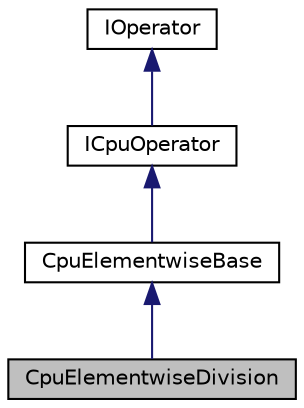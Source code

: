 digraph "CpuElementwiseDivision"
{
 // LATEX_PDF_SIZE
  edge [fontname="Helvetica",fontsize="10",labelfontname="Helvetica",labelfontsize="10"];
  node [fontname="Helvetica",fontsize="10",shape=record];
  Node1 [label="CpuElementwiseDivision",height=0.2,width=0.4,color="black", fillcolor="grey75", style="filled", fontcolor="black",tooltip="Basic function to run cpu::kernels::CpuArithmeticKernel for division."];
  Node2 -> Node1 [dir="back",color="midnightblue",fontsize="10",style="solid",fontname="Helvetica"];
  Node2 [label="CpuElementwiseBase",height=0.2,width=0.4,color="black", fillcolor="white", style="filled",URL="$classarm__compute_1_1cpu_1_1_cpu_elementwise_base.xhtml",tooltip=" "];
  Node3 -> Node2 [dir="back",color="midnightblue",fontsize="10",style="solid",fontname="Helvetica"];
  Node3 [label="ICpuOperator",height=0.2,width=0.4,color="black", fillcolor="white", style="filled",URL="$classarm__compute_1_1experimental_1_1_i_n_e_operator.xhtml",tooltip="Basic interface for functions which have a single async CPU kernel."];
  Node4 -> Node3 [dir="back",color="midnightblue",fontsize="10",style="solid",fontname="Helvetica"];
  Node4 [label="IOperator",height=0.2,width=0.4,color="black", fillcolor="white", style="filled",URL="$classarm__compute_1_1experimental_1_1_i_operator.xhtml",tooltip="Base class for all async functions."];
}
